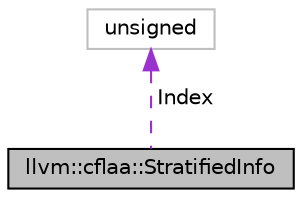 digraph "llvm::cflaa::StratifiedInfo"
{
 // LATEX_PDF_SIZE
  bgcolor="transparent";
  edge [fontname="Helvetica",fontsize="10",labelfontname="Helvetica",labelfontsize="10"];
  node [fontname="Helvetica",fontsize="10",shape=record];
  Node1 [label="llvm::cflaa::StratifiedInfo",height=0.2,width=0.4,color="black", fillcolor="grey75", style="filled", fontcolor="black",tooltip="NOTE: ^ This can't be a short – bootstrapping clang has a case where ~1M sets exist."];
  Node2 -> Node1 [dir="back",color="darkorchid3",fontsize="10",style="dashed",label=" Index" ,fontname="Helvetica"];
  Node2 [label="unsigned",height=0.2,width=0.4,color="grey75",tooltip=" "];
}

